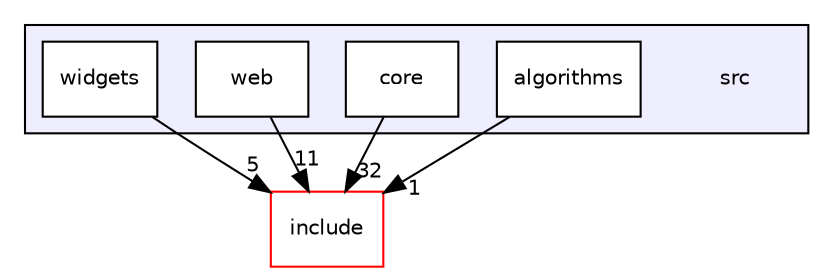 digraph "src" {
  compound=true
  node [ fontsize="10", fontname="Helvetica"];
  edge [ labelfontsize="10", labelfontname="Helvetica"];
  subgraph clusterdir_68267d1309a1af8e8297ef4c3efbcdba {
    graph [ bgcolor="#eeeeff", pencolor="black", label="" URL="dir_68267d1309a1af8e8297ef4c3efbcdba.html"];
    dir_68267d1309a1af8e8297ef4c3efbcdba [shape=plaintext label="src"];
    dir_e6df591b0639d4c4807ef64d058833e2 [shape=box label="algorithms" color="black" fillcolor="white" style="filled" URL="dir_e6df591b0639d4c4807ef64d058833e2.html"];
    dir_aebb8dcc11953d78e620bbef0b9e2183 [shape=box label="core" color="black" fillcolor="white" style="filled" URL="dir_aebb8dcc11953d78e620bbef0b9e2183.html"];
    dir_0d4dde2834ed44e47b6207c19e4aac26 [shape=box label="web" color="black" fillcolor="white" style="filled" URL="dir_0d4dde2834ed44e47b6207c19e4aac26.html"];
    dir_0abdee562046be6f5823d1ca8c3fd13c [shape=box label="widgets" color="black" fillcolor="white" style="filled" URL="dir_0abdee562046be6f5823d1ca8c3fd13c.html"];
  }
  dir_d44c64559bbebec7f509842c48db8b23 [shape=box label="include" fillcolor="white" style="filled" color="red" URL="dir_d44c64559bbebec7f509842c48db8b23.html"];
  dir_e6df591b0639d4c4807ef64d058833e2->dir_d44c64559bbebec7f509842c48db8b23 [headlabel="1", labeldistance=1.5 headhref="dir_000427_000040.html"];
  dir_0abdee562046be6f5823d1ca8c3fd13c->dir_d44c64559bbebec7f509842c48db8b23 [headlabel="5", labeldistance=1.5 headhref="dir_000430_000040.html"];
  dir_0d4dde2834ed44e47b6207c19e4aac26->dir_d44c64559bbebec7f509842c48db8b23 [headlabel="11", labeldistance=1.5 headhref="dir_000429_000040.html"];
  dir_aebb8dcc11953d78e620bbef0b9e2183->dir_d44c64559bbebec7f509842c48db8b23 [headlabel="32", labeldistance=1.5 headhref="dir_000428_000040.html"];
}
